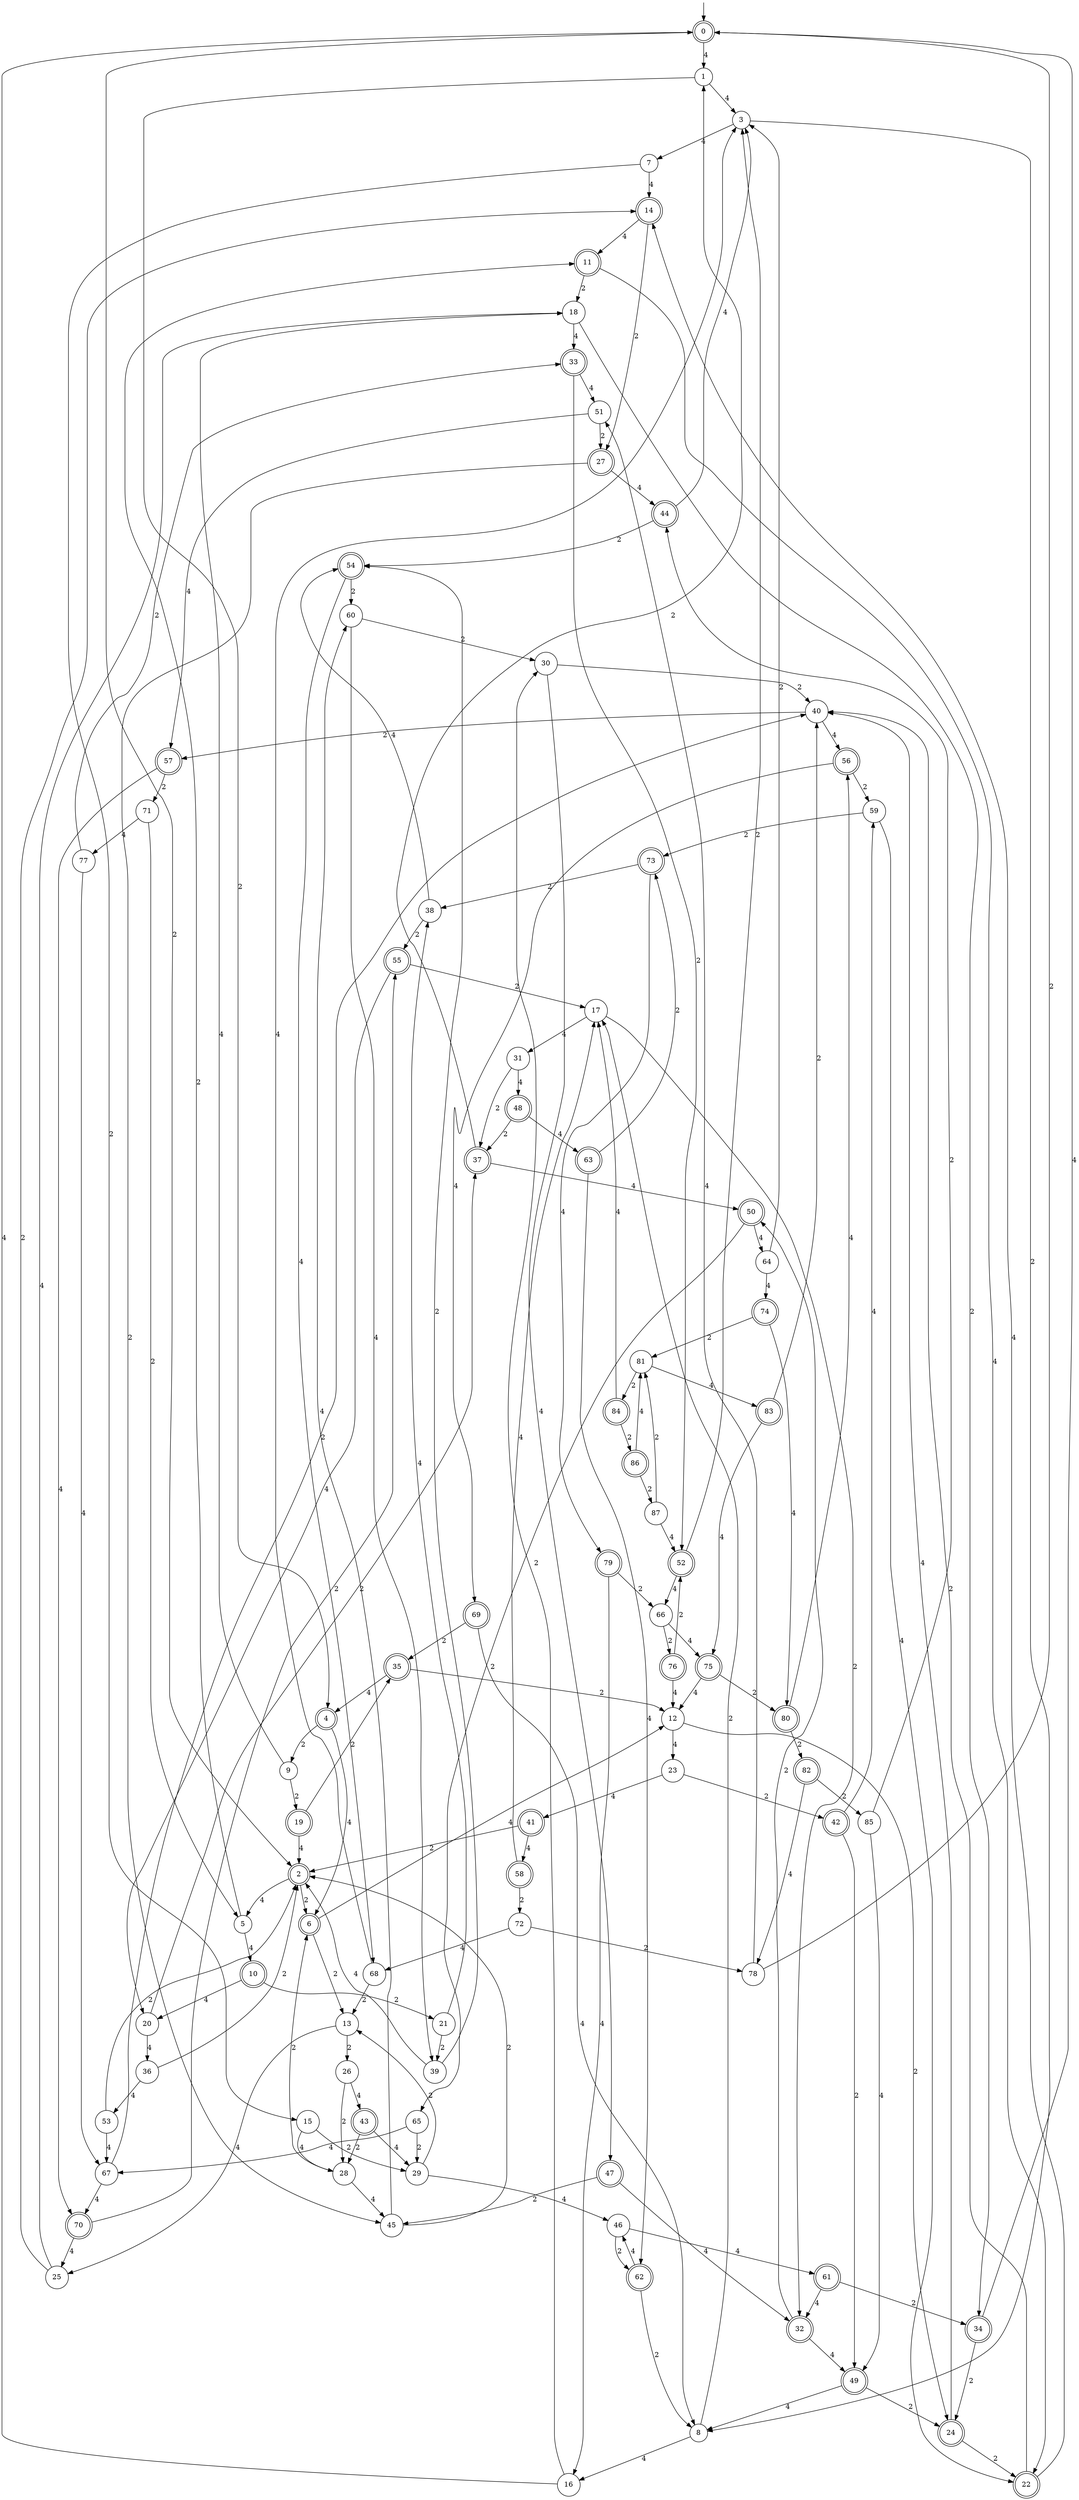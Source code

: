 digraph g {

	s0 [shape="doublecircle" label="0"];
	s1 [shape="circle" label="1"];
	s2 [shape="doublecircle" label="2"];
	s3 [shape="circle" label="3"];
	s4 [shape="doublecircle" label="4"];
	s5 [shape="circle" label="5"];
	s6 [shape="doublecircle" label="6"];
	s7 [shape="circle" label="7"];
	s8 [shape="circle" label="8"];
	s9 [shape="circle" label="9"];
	s10 [shape="doublecircle" label="10"];
	s11 [shape="doublecircle" label="11"];
	s12 [shape="circle" label="12"];
	s13 [shape="circle" label="13"];
	s14 [shape="doublecircle" label="14"];
	s15 [shape="circle" label="15"];
	s16 [shape="circle" label="16"];
	s17 [shape="circle" label="17"];
	s18 [shape="circle" label="18"];
	s19 [shape="doublecircle" label="19"];
	s20 [shape="circle" label="20"];
	s21 [shape="circle" label="21"];
	s22 [shape="doublecircle" label="22"];
	s23 [shape="circle" label="23"];
	s24 [shape="doublecircle" label="24"];
	s25 [shape="circle" label="25"];
	s26 [shape="circle" label="26"];
	s27 [shape="doublecircle" label="27"];
	s28 [shape="circle" label="28"];
	s29 [shape="circle" label="29"];
	s30 [shape="circle" label="30"];
	s31 [shape="circle" label="31"];
	s32 [shape="doublecircle" label="32"];
	s33 [shape="doublecircle" label="33"];
	s34 [shape="doublecircle" label="34"];
	s35 [shape="doublecircle" label="35"];
	s36 [shape="circle" label="36"];
	s37 [shape="doublecircle" label="37"];
	s38 [shape="circle" label="38"];
	s39 [shape="circle" label="39"];
	s40 [shape="circle" label="40"];
	s41 [shape="doublecircle" label="41"];
	s42 [shape="doublecircle" label="42"];
	s43 [shape="doublecircle" label="43"];
	s44 [shape="doublecircle" label="44"];
	s45 [shape="circle" label="45"];
	s46 [shape="circle" label="46"];
	s47 [shape="doublecircle" label="47"];
	s48 [shape="doublecircle" label="48"];
	s49 [shape="doublecircle" label="49"];
	s50 [shape="doublecircle" label="50"];
	s51 [shape="circle" label="51"];
	s52 [shape="doublecircle" label="52"];
	s53 [shape="circle" label="53"];
	s54 [shape="doublecircle" label="54"];
	s55 [shape="doublecircle" label="55"];
	s56 [shape="doublecircle" label="56"];
	s57 [shape="doublecircle" label="57"];
	s58 [shape="doublecircle" label="58"];
	s59 [shape="circle" label="59"];
	s60 [shape="circle" label="60"];
	s61 [shape="doublecircle" label="61"];
	s62 [shape="doublecircle" label="62"];
	s63 [shape="doublecircle" label="63"];
	s64 [shape="circle" label="64"];
	s65 [shape="circle" label="65"];
	s66 [shape="circle" label="66"];
	s67 [shape="circle" label="67"];
	s68 [shape="circle" label="68"];
	s69 [shape="doublecircle" label="69"];
	s70 [shape="doublecircle" label="70"];
	s71 [shape="circle" label="71"];
	s72 [shape="circle" label="72"];
	s73 [shape="doublecircle" label="73"];
	s74 [shape="doublecircle" label="74"];
	s75 [shape="doublecircle" label="75"];
	s76 [shape="doublecircle" label="76"];
	s77 [shape="circle" label="77"];
	s78 [shape="circle" label="78"];
	s79 [shape="doublecircle" label="79"];
	s80 [shape="doublecircle" label="80"];
	s81 [shape="circle" label="81"];
	s82 [shape="doublecircle" label="82"];
	s83 [shape="doublecircle" label="83"];
	s84 [shape="doublecircle" label="84"];
	s85 [shape="circle" label="85"];
	s86 [shape="doublecircle" label="86"];
	s87 [shape="circle" label="87"];
	s0 -> s1 [label="4"];
	s0 -> s2 [label="2"];
	s1 -> s3 [label="4"];
	s1 -> s4 [label="2"];
	s2 -> s5 [label="4"];
	s2 -> s6 [label="2"];
	s3 -> s7 [label="4"];
	s3 -> s8 [label="2"];
	s4 -> s6 [label="4"];
	s4 -> s9 [label="2"];
	s5 -> s10 [label="4"];
	s5 -> s11 [label="2"];
	s6 -> s12 [label="4"];
	s6 -> s13 [label="2"];
	s7 -> s14 [label="4"];
	s7 -> s15 [label="2"];
	s8 -> s16 [label="4"];
	s8 -> s17 [label="2"];
	s9 -> s18 [label="4"];
	s9 -> s19 [label="2"];
	s10 -> s20 [label="4"];
	s10 -> s21 [label="2"];
	s11 -> s22 [label="4"];
	s11 -> s18 [label="2"];
	s12 -> s23 [label="4"];
	s12 -> s24 [label="2"];
	s13 -> s25 [label="4"];
	s13 -> s26 [label="2"];
	s14 -> s11 [label="4"];
	s14 -> s27 [label="2"];
	s15 -> s28 [label="4"];
	s15 -> s29 [label="2"];
	s16 -> s0 [label="4"];
	s16 -> s30 [label="2"];
	s17 -> s31 [label="4"];
	s17 -> s32 [label="2"];
	s18 -> s33 [label="4"];
	s18 -> s34 [label="2"];
	s19 -> s2 [label="4"];
	s19 -> s35 [label="2"];
	s20 -> s36 [label="4"];
	s20 -> s37 [label="2"];
	s21 -> s38 [label="4"];
	s21 -> s39 [label="2"];
	s22 -> s14 [label="4"];
	s22 -> s40 [label="2"];
	s23 -> s41 [label="4"];
	s23 -> s42 [label="2"];
	s24 -> s40 [label="4"];
	s24 -> s22 [label="2"];
	s25 -> s18 [label="4"];
	s25 -> s14 [label="2"];
	s26 -> s43 [label="4"];
	s26 -> s28 [label="2"];
	s27 -> s44 [label="4"];
	s27 -> s45 [label="2"];
	s28 -> s45 [label="4"];
	s28 -> s6 [label="2"];
	s29 -> s46 [label="4"];
	s29 -> s13 [label="2"];
	s30 -> s47 [label="4"];
	s30 -> s40 [label="2"];
	s31 -> s48 [label="4"];
	s31 -> s37 [label="2"];
	s32 -> s49 [label="4"];
	s32 -> s50 [label="2"];
	s33 -> s51 [label="4"];
	s33 -> s52 [label="2"];
	s34 -> s0 [label="4"];
	s34 -> s24 [label="2"];
	s35 -> s4 [label="4"];
	s35 -> s12 [label="2"];
	s36 -> s53 [label="4"];
	s36 -> s2 [label="2"];
	s37 -> s50 [label="4"];
	s37 -> s1 [label="2"];
	s38 -> s54 [label="4"];
	s38 -> s55 [label="2"];
	s39 -> s2 [label="4"];
	s39 -> s54 [label="2"];
	s40 -> s56 [label="4"];
	s40 -> s57 [label="2"];
	s41 -> s58 [label="4"];
	s41 -> s2 [label="2"];
	s42 -> s59 [label="4"];
	s42 -> s49 [label="2"];
	s43 -> s29 [label="4"];
	s43 -> s28 [label="2"];
	s44 -> s3 [label="4"];
	s44 -> s54 [label="2"];
	s45 -> s60 [label="4"];
	s45 -> s2 [label="2"];
	s46 -> s61 [label="4"];
	s46 -> s62 [label="2"];
	s47 -> s32 [label="4"];
	s47 -> s45 [label="2"];
	s48 -> s63 [label="4"];
	s48 -> s37 [label="2"];
	s49 -> s8 [label="4"];
	s49 -> s24 [label="2"];
	s50 -> s64 [label="4"];
	s50 -> s65 [label="2"];
	s51 -> s57 [label="4"];
	s51 -> s27 [label="2"];
	s52 -> s66 [label="4"];
	s52 -> s3 [label="2"];
	s53 -> s67 [label="4"];
	s53 -> s2 [label="2"];
	s54 -> s68 [label="4"];
	s54 -> s60 [label="2"];
	s55 -> s20 [label="4"];
	s55 -> s17 [label="2"];
	s56 -> s69 [label="4"];
	s56 -> s59 [label="2"];
	s57 -> s70 [label="4"];
	s57 -> s71 [label="2"];
	s58 -> s17 [label="4"];
	s58 -> s72 [label="2"];
	s59 -> s22 [label="4"];
	s59 -> s73 [label="2"];
	s60 -> s39 [label="4"];
	s60 -> s30 [label="2"];
	s61 -> s32 [label="4"];
	s61 -> s34 [label="2"];
	s62 -> s46 [label="4"];
	s62 -> s8 [label="2"];
	s63 -> s62 [label="4"];
	s63 -> s73 [label="2"];
	s64 -> s74 [label="4"];
	s64 -> s3 [label="2"];
	s65 -> s67 [label="4"];
	s65 -> s29 [label="2"];
	s66 -> s75 [label="4"];
	s66 -> s76 [label="2"];
	s67 -> s70 [label="4"];
	s67 -> s40 [label="2"];
	s68 -> s3 [label="4"];
	s68 -> s13 [label="2"];
	s69 -> s8 [label="4"];
	s69 -> s35 [label="2"];
	s70 -> s25 [label="4"];
	s70 -> s55 [label="2"];
	s71 -> s77 [label="4"];
	s71 -> s5 [label="2"];
	s72 -> s68 [label="4"];
	s72 -> s78 [label="2"];
	s73 -> s79 [label="4"];
	s73 -> s38 [label="2"];
	s74 -> s80 [label="4"];
	s74 -> s81 [label="2"];
	s75 -> s12 [label="4"];
	s75 -> s80 [label="2"];
	s76 -> s12 [label="4"];
	s76 -> s52 [label="2"];
	s77 -> s67 [label="4"];
	s77 -> s33 [label="2"];
	s78 -> s51 [label="4"];
	s78 -> s0 [label="2"];
	s79 -> s16 [label="4"];
	s79 -> s66 [label="2"];
	s80 -> s56 [label="4"];
	s80 -> s82 [label="2"];
	s81 -> s83 [label="4"];
	s81 -> s84 [label="2"];
	s82 -> s78 [label="4"];
	s82 -> s85 [label="2"];
	s83 -> s75 [label="4"];
	s83 -> s40 [label="2"];
	s84 -> s17 [label="4"];
	s84 -> s86 [label="2"];
	s85 -> s49 [label="4"];
	s85 -> s44 [label="2"];
	s86 -> s81 [label="4"];
	s86 -> s87 [label="2"];
	s87 -> s52 [label="4"];
	s87 -> s81 [label="2"];

__start0 [label="" shape="none" width="0" height="0"];
__start0 -> s0;

}
